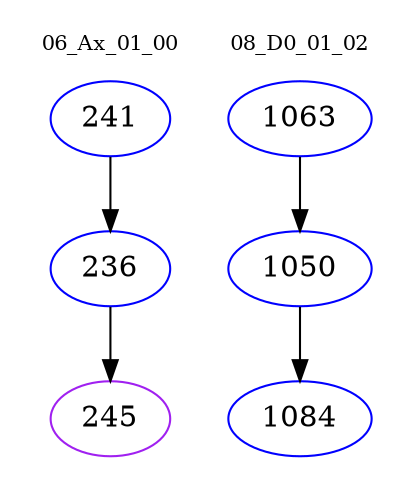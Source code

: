 digraph{
subgraph cluster_0 {
color = white
label = "06_Ax_01_00";
fontsize=10;
T0_241 [label="241", color="blue"]
T0_241 -> T0_236 [color="black"]
T0_236 [label="236", color="blue"]
T0_236 -> T0_245 [color="black"]
T0_245 [label="245", color="purple"]
}
subgraph cluster_1 {
color = white
label = "08_D0_01_02";
fontsize=10;
T1_1063 [label="1063", color="blue"]
T1_1063 -> T1_1050 [color="black"]
T1_1050 [label="1050", color="blue"]
T1_1050 -> T1_1084 [color="black"]
T1_1084 [label="1084", color="blue"]
}
}
